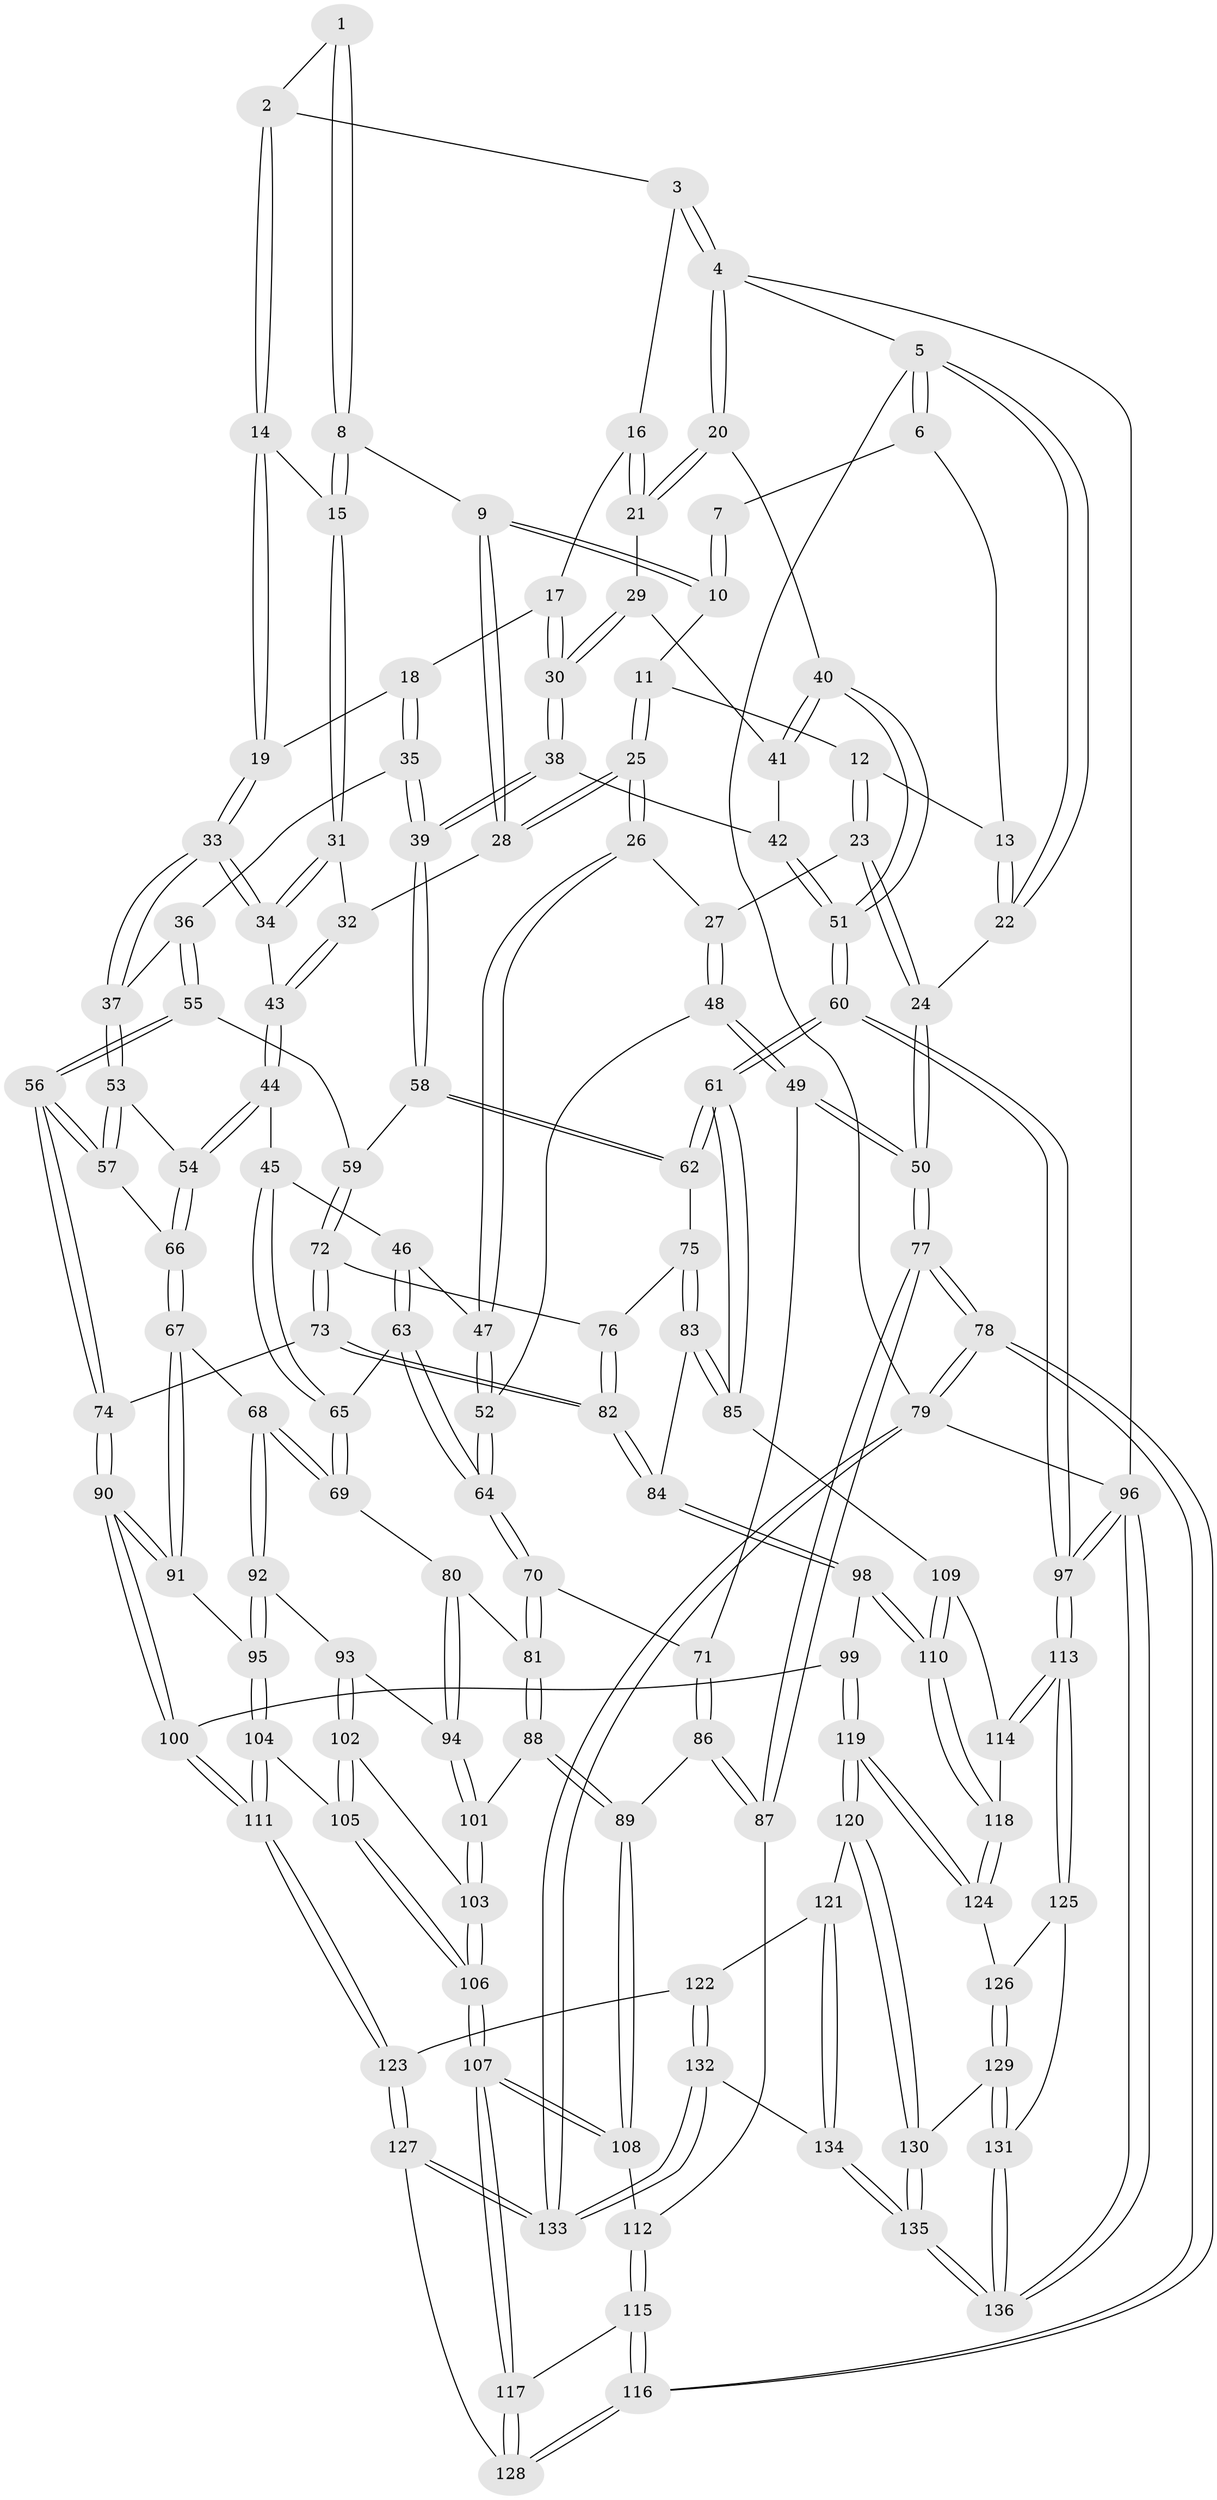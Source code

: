 // coarse degree distribution, {4: 0.4631578947368421, 5: 0.3684210526315789, 6: 0.11578947368421053, 3: 0.05263157894736842}
// Generated by graph-tools (version 1.1) at 2025/52/02/27/25 19:52:44]
// undirected, 136 vertices, 337 edges
graph export_dot {
graph [start="1"]
  node [color=gray90,style=filled];
  1 [pos="+0.3616385329006906+0"];
  2 [pos="+0.6108883644032392+0"];
  3 [pos="+0.9071536045427012+0"];
  4 [pos="+1+0"];
  5 [pos="+0+0"];
  6 [pos="+0.1861325255425392+0"];
  7 [pos="+0.29295878070306874+0"];
  8 [pos="+0.41921929448658896+0.09205331482647315"];
  9 [pos="+0.3780449422568039+0.11388961519365715"];
  10 [pos="+0.32447487705758526+0.07911406638169598"];
  11 [pos="+0.20325631945108708+0.08691466278442204"];
  12 [pos="+0.15486780095831376+0.03403334529054896"];
  13 [pos="+0.1542882006301778+0.01839603529756025"];
  14 [pos="+0.5980090864084214+0.07078706841057311"];
  15 [pos="+0.5574512360960665+0.08850639925882946"];
  16 [pos="+0.8681055030682568+0.0005230228791461986"];
  17 [pos="+0.7776968160523564+0.10272300491268947"];
  18 [pos="+0.6307626716689707+0.10242354202616073"];
  19 [pos="+0.6293775659172125+0.10143478309097911"];
  20 [pos="+1+0.14382129846584762"];
  21 [pos="+0.9643095603124634+0.13626982288947223"];
  22 [pos="+0+0.008969290584318872"];
  23 [pos="+0+0.17467254273020164"];
  24 [pos="+0+0.149294223165769"];
  25 [pos="+0.21606400176566856+0.23978849960232546"];
  26 [pos="+0.19520799295163913+0.2626868547019906"];
  27 [pos="+0.09399512047371483+0.2524298171028195"];
  28 [pos="+0.35275005228702405+0.21745552726806144"];
  29 [pos="+0.8990832408810298+0.19244998642009456"];
  30 [pos="+0.8502700362219475+0.21004106431991212"];
  31 [pos="+0.5032582266735953+0.19585332206698464"];
  32 [pos="+0.359792571886995+0.2249596391193876"];
  33 [pos="+0.5345821275262488+0.3114928737132943"];
  34 [pos="+0.5035101435012082+0.2931438245264693"];
  35 [pos="+0.6646749094639447+0.19911862139214606"];
  36 [pos="+0.571347111890157+0.3414081978946315"];
  37 [pos="+0.5608751786284655+0.3396413756324391"];
  38 [pos="+0.7917889139196064+0.33009375504982336"];
  39 [pos="+0.789112284498541+0.33251170691548637"];
  40 [pos="+1+0.3840447121504168"];
  41 [pos="+0.9484857506089055+0.2545351362002937"];
  42 [pos="+0.9111849173547807+0.32723898716753147"];
  43 [pos="+0.40096380119167624+0.29895153619942433"];
  44 [pos="+0.36967356614903585+0.40175546275752694"];
  45 [pos="+0.3606818317567447+0.4048793061493232"];
  46 [pos="+0.22466881322208293+0.371613657121062"];
  47 [pos="+0.21982300332394436+0.3701246000297227"];
  48 [pos="+0.03435327789103131+0.42002004165647977"];
  49 [pos="+0.019343111228897116+0.433243228931294"];
  50 [pos="+0+0.48416006572504583"];
  51 [pos="+1+0.3902626206444207"];
  52 [pos="+0.20263525998936815+0.3935112350968468"];
  53 [pos="+0.528665129392795+0.37861371577563924"];
  54 [pos="+0.3970728420090627+0.4185456051692203"];
  55 [pos="+0.6620102582862607+0.39869649232313065"];
  56 [pos="+0.5565739039615792+0.5283523948919757"];
  57 [pos="+0.5129291093653602+0.5150689444623481"];
  58 [pos="+0.7809694628227273+0.3570005428461059"];
  59 [pos="+0.7295143531026539+0.39915553203462834"];
  60 [pos="+1+0.5622476355269542"];
  61 [pos="+1+0.5678186369948789"];
  62 [pos="+0.9133051456594716+0.47432612625208176"];
  63 [pos="+0.2822444573619023+0.4955327128589526"];
  64 [pos="+0.1923841677692334+0.49364243346230235"];
  65 [pos="+0.3185153334886102+0.5029810645338277"];
  66 [pos="+0.4712743004502742+0.5189834845294594"];
  67 [pos="+0.4263608665259012+0.5767873055070458"];
  68 [pos="+0.422448540171414+0.5789522180538348"];
  69 [pos="+0.31945514034355504+0.5107538515256373"];
  70 [pos="+0.1815226964968285+0.5150516587861993"];
  71 [pos="+0.11372679715132074+0.512174816347956"];
  72 [pos="+0.7311357453650388+0.4293574347206306"];
  73 [pos="+0.6996305993208054+0.5566241388390765"];
  74 [pos="+0.5915346709254469+0.5795018529568225"];
  75 [pos="+0.8146704156358395+0.5299134780678192"];
  76 [pos="+0.8027429069681671+0.5297377128015266"];
  77 [pos="+0+0.6107427044499074"];
  78 [pos="+0+1"];
  79 [pos="+0+1"];
  80 [pos="+0.2862015210218424+0.5698926612012406"];
  81 [pos="+0.20778136455039212+0.5892133939507045"];
  82 [pos="+0.7615546943644901+0.6278549635715188"];
  83 [pos="+0.8741536272348969+0.5951351794524838"];
  84 [pos="+0.7642929040305579+0.6345992665446129"];
  85 [pos="+1+0.5771231868591294"];
  86 [pos="+0.03376933702427295+0.6627405127037845"];
  87 [pos="+0.005488197756058541+0.6601950171062033"];
  88 [pos="+0.20423866727720233+0.600187998621336"];
  89 [pos="+0.062312699615917976+0.674010419312478"];
  90 [pos="+0.5830562258727248+0.6743012878718662"];
  91 [pos="+0.5193012676069949+0.6661353955904686"];
  92 [pos="+0.38359114774750225+0.6314874123941789"];
  93 [pos="+0.3730480804514325+0.6375104648062418"];
  94 [pos="+0.3482012412742416+0.6268596526316994"];
  95 [pos="+0.45809962614068905+0.695095410683746"];
  96 [pos="+1+1"];
  97 [pos="+1+1"];
  98 [pos="+0.747497225837989+0.7253913564283122"];
  99 [pos="+0.6609148487451583+0.7446268884586535"];
  100 [pos="+0.6098154238969374+0.7234302468153322"];
  101 [pos="+0.23770992100549854+0.6593236820040563"];
  102 [pos="+0.36320948888493737+0.6671309848476722"];
  103 [pos="+0.24855651125408038+0.7217543830703195"];
  104 [pos="+0.4335672927803822+0.7952380308452662"];
  105 [pos="+0.3841270353765795+0.7755483152487284"];
  106 [pos="+0.22431336695400048+0.8153162230175016"];
  107 [pos="+0.20245472446754448+0.8381833867597063"];
  108 [pos="+0.12731332566133063+0.7613356390717262"];
  109 [pos="+0.9724042622827259+0.6614248633170643"];
  110 [pos="+0.7905430659884816+0.7543711554102331"];
  111 [pos="+0.46912279241174637+0.8309326740751376"];
  112 [pos="+0.021381439759873687+0.8127205611158649"];
  113 [pos="+1+0.9880884697235098"];
  114 [pos="+0.9168732109918525+0.8132762926697885"];
  115 [pos="+0.013449534572666972+0.8314612831853577"];
  116 [pos="+0+1"];
  117 [pos="+0.2000378909025577+0.858119471704781"];
  118 [pos="+0.7940464587963791+0.7614686431743908"];
  119 [pos="+0.6485024780757954+0.8897769074066358"];
  120 [pos="+0.6388671080268123+0.9094091773046646"];
  121 [pos="+0.5599195613920812+0.9069440277079025"];
  122 [pos="+0.49911931293538553+0.8882316989848076"];
  123 [pos="+0.46950012589067863+0.8377923745752258"];
  124 [pos="+0.7992686705169781+0.8743323762006884"];
  125 [pos="+0.8197137925136578+0.8952229165424969"];
  126 [pos="+0.801729790210066+0.8795831680443378"];
  127 [pos="+0.24854864324479906+0.9893101254251525"];
  128 [pos="+0.20008876442354626+0.8608182174325886"];
  129 [pos="+0.7375266476652559+0.9509011879938581"];
  130 [pos="+0.640137399162405+0.9124474935282113"];
  131 [pos="+0.7688976699509346+1"];
  132 [pos="+0.395506088288485+1"];
  133 [pos="+0.26468166282143174+1"];
  134 [pos="+0.5531739955437771+1"];
  135 [pos="+0.6453470007785115+1"];
  136 [pos="+0.7789869487431248+1"];
  1 -- 2;
  1 -- 8;
  1 -- 8;
  2 -- 3;
  2 -- 14;
  2 -- 14;
  3 -- 4;
  3 -- 4;
  3 -- 16;
  4 -- 5;
  4 -- 20;
  4 -- 20;
  4 -- 96;
  5 -- 6;
  5 -- 6;
  5 -- 22;
  5 -- 22;
  5 -- 79;
  6 -- 7;
  6 -- 13;
  7 -- 10;
  7 -- 10;
  8 -- 9;
  8 -- 15;
  8 -- 15;
  9 -- 10;
  9 -- 10;
  9 -- 28;
  9 -- 28;
  10 -- 11;
  11 -- 12;
  11 -- 25;
  11 -- 25;
  12 -- 13;
  12 -- 23;
  12 -- 23;
  13 -- 22;
  13 -- 22;
  14 -- 15;
  14 -- 19;
  14 -- 19;
  15 -- 31;
  15 -- 31;
  16 -- 17;
  16 -- 21;
  16 -- 21;
  17 -- 18;
  17 -- 30;
  17 -- 30;
  18 -- 19;
  18 -- 35;
  18 -- 35;
  19 -- 33;
  19 -- 33;
  20 -- 21;
  20 -- 21;
  20 -- 40;
  21 -- 29;
  22 -- 24;
  23 -- 24;
  23 -- 24;
  23 -- 27;
  24 -- 50;
  24 -- 50;
  25 -- 26;
  25 -- 26;
  25 -- 28;
  25 -- 28;
  26 -- 27;
  26 -- 47;
  26 -- 47;
  27 -- 48;
  27 -- 48;
  28 -- 32;
  29 -- 30;
  29 -- 30;
  29 -- 41;
  30 -- 38;
  30 -- 38;
  31 -- 32;
  31 -- 34;
  31 -- 34;
  32 -- 43;
  32 -- 43;
  33 -- 34;
  33 -- 34;
  33 -- 37;
  33 -- 37;
  34 -- 43;
  35 -- 36;
  35 -- 39;
  35 -- 39;
  36 -- 37;
  36 -- 55;
  36 -- 55;
  37 -- 53;
  37 -- 53;
  38 -- 39;
  38 -- 39;
  38 -- 42;
  39 -- 58;
  39 -- 58;
  40 -- 41;
  40 -- 41;
  40 -- 51;
  40 -- 51;
  41 -- 42;
  42 -- 51;
  42 -- 51;
  43 -- 44;
  43 -- 44;
  44 -- 45;
  44 -- 54;
  44 -- 54;
  45 -- 46;
  45 -- 65;
  45 -- 65;
  46 -- 47;
  46 -- 63;
  46 -- 63;
  47 -- 52;
  47 -- 52;
  48 -- 49;
  48 -- 49;
  48 -- 52;
  49 -- 50;
  49 -- 50;
  49 -- 71;
  50 -- 77;
  50 -- 77;
  51 -- 60;
  51 -- 60;
  52 -- 64;
  52 -- 64;
  53 -- 54;
  53 -- 57;
  53 -- 57;
  54 -- 66;
  54 -- 66;
  55 -- 56;
  55 -- 56;
  55 -- 59;
  56 -- 57;
  56 -- 57;
  56 -- 74;
  56 -- 74;
  57 -- 66;
  58 -- 59;
  58 -- 62;
  58 -- 62;
  59 -- 72;
  59 -- 72;
  60 -- 61;
  60 -- 61;
  60 -- 97;
  60 -- 97;
  61 -- 62;
  61 -- 62;
  61 -- 85;
  61 -- 85;
  62 -- 75;
  63 -- 64;
  63 -- 64;
  63 -- 65;
  64 -- 70;
  64 -- 70;
  65 -- 69;
  65 -- 69;
  66 -- 67;
  66 -- 67;
  67 -- 68;
  67 -- 91;
  67 -- 91;
  68 -- 69;
  68 -- 69;
  68 -- 92;
  68 -- 92;
  69 -- 80;
  70 -- 71;
  70 -- 81;
  70 -- 81;
  71 -- 86;
  71 -- 86;
  72 -- 73;
  72 -- 73;
  72 -- 76;
  73 -- 74;
  73 -- 82;
  73 -- 82;
  74 -- 90;
  74 -- 90;
  75 -- 76;
  75 -- 83;
  75 -- 83;
  76 -- 82;
  76 -- 82;
  77 -- 78;
  77 -- 78;
  77 -- 87;
  77 -- 87;
  78 -- 79;
  78 -- 79;
  78 -- 116;
  78 -- 116;
  79 -- 133;
  79 -- 133;
  79 -- 96;
  80 -- 81;
  80 -- 94;
  80 -- 94;
  81 -- 88;
  81 -- 88;
  82 -- 84;
  82 -- 84;
  83 -- 84;
  83 -- 85;
  83 -- 85;
  84 -- 98;
  84 -- 98;
  85 -- 109;
  86 -- 87;
  86 -- 87;
  86 -- 89;
  87 -- 112;
  88 -- 89;
  88 -- 89;
  88 -- 101;
  89 -- 108;
  89 -- 108;
  90 -- 91;
  90 -- 91;
  90 -- 100;
  90 -- 100;
  91 -- 95;
  92 -- 93;
  92 -- 95;
  92 -- 95;
  93 -- 94;
  93 -- 102;
  93 -- 102;
  94 -- 101;
  94 -- 101;
  95 -- 104;
  95 -- 104;
  96 -- 97;
  96 -- 97;
  96 -- 136;
  96 -- 136;
  97 -- 113;
  97 -- 113;
  98 -- 99;
  98 -- 110;
  98 -- 110;
  99 -- 100;
  99 -- 119;
  99 -- 119;
  100 -- 111;
  100 -- 111;
  101 -- 103;
  101 -- 103;
  102 -- 103;
  102 -- 105;
  102 -- 105;
  103 -- 106;
  103 -- 106;
  104 -- 105;
  104 -- 111;
  104 -- 111;
  105 -- 106;
  105 -- 106;
  106 -- 107;
  106 -- 107;
  107 -- 108;
  107 -- 108;
  107 -- 117;
  107 -- 117;
  108 -- 112;
  109 -- 110;
  109 -- 110;
  109 -- 114;
  110 -- 118;
  110 -- 118;
  111 -- 123;
  111 -- 123;
  112 -- 115;
  112 -- 115;
  113 -- 114;
  113 -- 114;
  113 -- 125;
  113 -- 125;
  114 -- 118;
  115 -- 116;
  115 -- 116;
  115 -- 117;
  116 -- 128;
  116 -- 128;
  117 -- 128;
  117 -- 128;
  118 -- 124;
  118 -- 124;
  119 -- 120;
  119 -- 120;
  119 -- 124;
  119 -- 124;
  120 -- 121;
  120 -- 130;
  120 -- 130;
  121 -- 122;
  121 -- 134;
  121 -- 134;
  122 -- 123;
  122 -- 132;
  122 -- 132;
  123 -- 127;
  123 -- 127;
  124 -- 126;
  125 -- 126;
  125 -- 131;
  126 -- 129;
  126 -- 129;
  127 -- 128;
  127 -- 133;
  127 -- 133;
  129 -- 130;
  129 -- 131;
  129 -- 131;
  130 -- 135;
  130 -- 135;
  131 -- 136;
  131 -- 136;
  132 -- 133;
  132 -- 133;
  132 -- 134;
  134 -- 135;
  134 -- 135;
  135 -- 136;
  135 -- 136;
}
